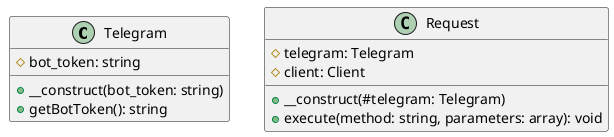 @startuml
class Telegram {
    #bot_token: string
    +__construct(bot_token: string)
    +getBotToken(): string
}
class Request {
    #telegram: Telegram
    #client: Client
    +__construct(#telegram: Telegram)
    +execute(method: string, parameters: array): void
}
@enduml
